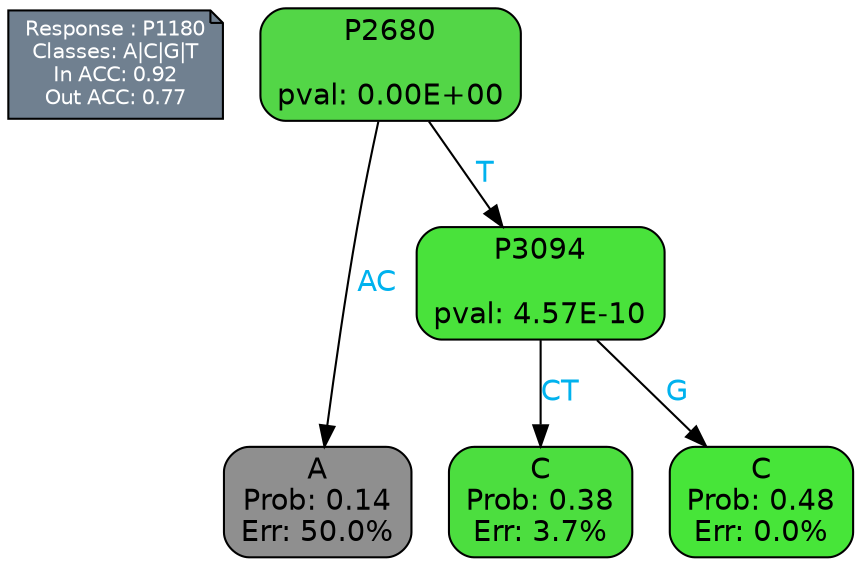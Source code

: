 digraph Tree {
node [shape=box, style="filled, rounded", color="black", fontname=helvetica] ;
graph [ranksep=equally, splines=polylines, bgcolor=transparent, dpi=600] ;
edge [fontname=helvetica] ;
LEGEND [label="Response : P1180
Classes: A|C|G|T
In ACC: 0.92
Out ACC: 0.77
",shape=note,align=left,style=filled,fillcolor="slategray",fontcolor="white",fontsize=10];1 [label="P2680

pval: 0.00E+00", fillcolor="#53d647"] ;
2 [label="A
Prob: 0.14
Err: 50.0%", fillcolor="#8f8f8f"] ;
3 [label="P3094

pval: 4.57E-10", fillcolor="#49e23b"] ;
4 [label="C
Prob: 0.38
Err: 3.7%", fillcolor="#4cde3f"] ;
5 [label="C
Prob: 0.48
Err: 0.0%", fillcolor="#47e539"] ;
1 -> 2 [label="AC",fontcolor=deepskyblue2] ;
1 -> 3 [label="T",fontcolor=deepskyblue2] ;
3 -> 4 [label="CT",fontcolor=deepskyblue2] ;
3 -> 5 [label="G",fontcolor=deepskyblue2] ;
{rank = same; 2;4;5;}{rank = same; LEGEND;1;}}